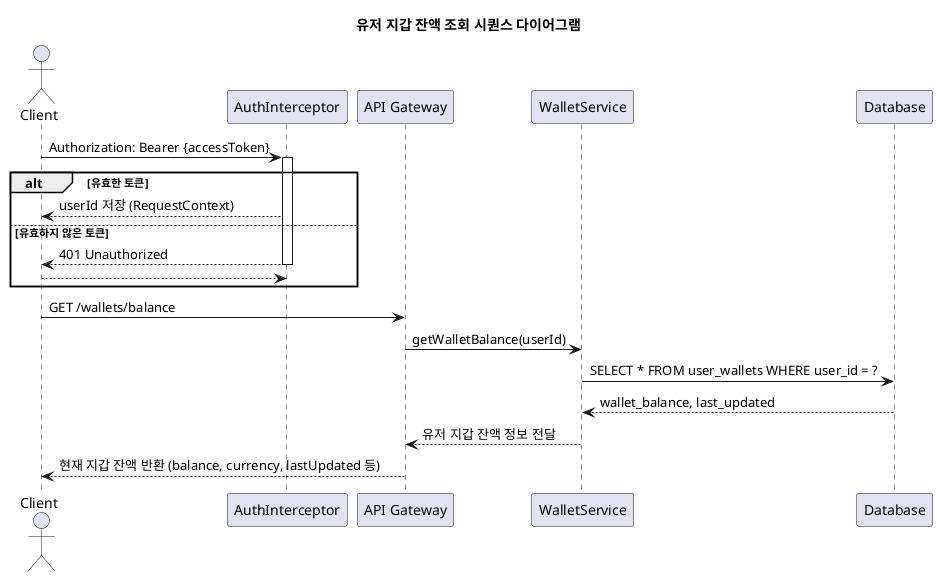 @startuml
title 유저 지갑 잔액 조회 시퀀스 다이어그램

actor Client
participant "AuthInterceptor" as Auth
participant "API Gateway" as API
participant "WalletService" as Wallet
participant Database

Client -> Auth : Authorization: Bearer {accessToken}
activate Auth
alt 유효한 토큰
    Auth --> Client : userId 저장 (RequestContext)
else 유효하지 않은 토큰
    Auth --> Client : 401 Unauthorized
    deactivate Auth
    return
end
deactivate Auth

Client -> API : GET /wallets/balance

API -> Wallet : getWalletBalance(userId)
Wallet -> Database : SELECT * FROM user_wallets WHERE user_id = ?
Database --> Wallet : wallet_balance, last_updated
Wallet --> API : 유저 지갑 잔액 정보 전달

API --> Client : 현재 지갑 잔액 반환 (balance, currency, lastUpdated 등)

@enduml
